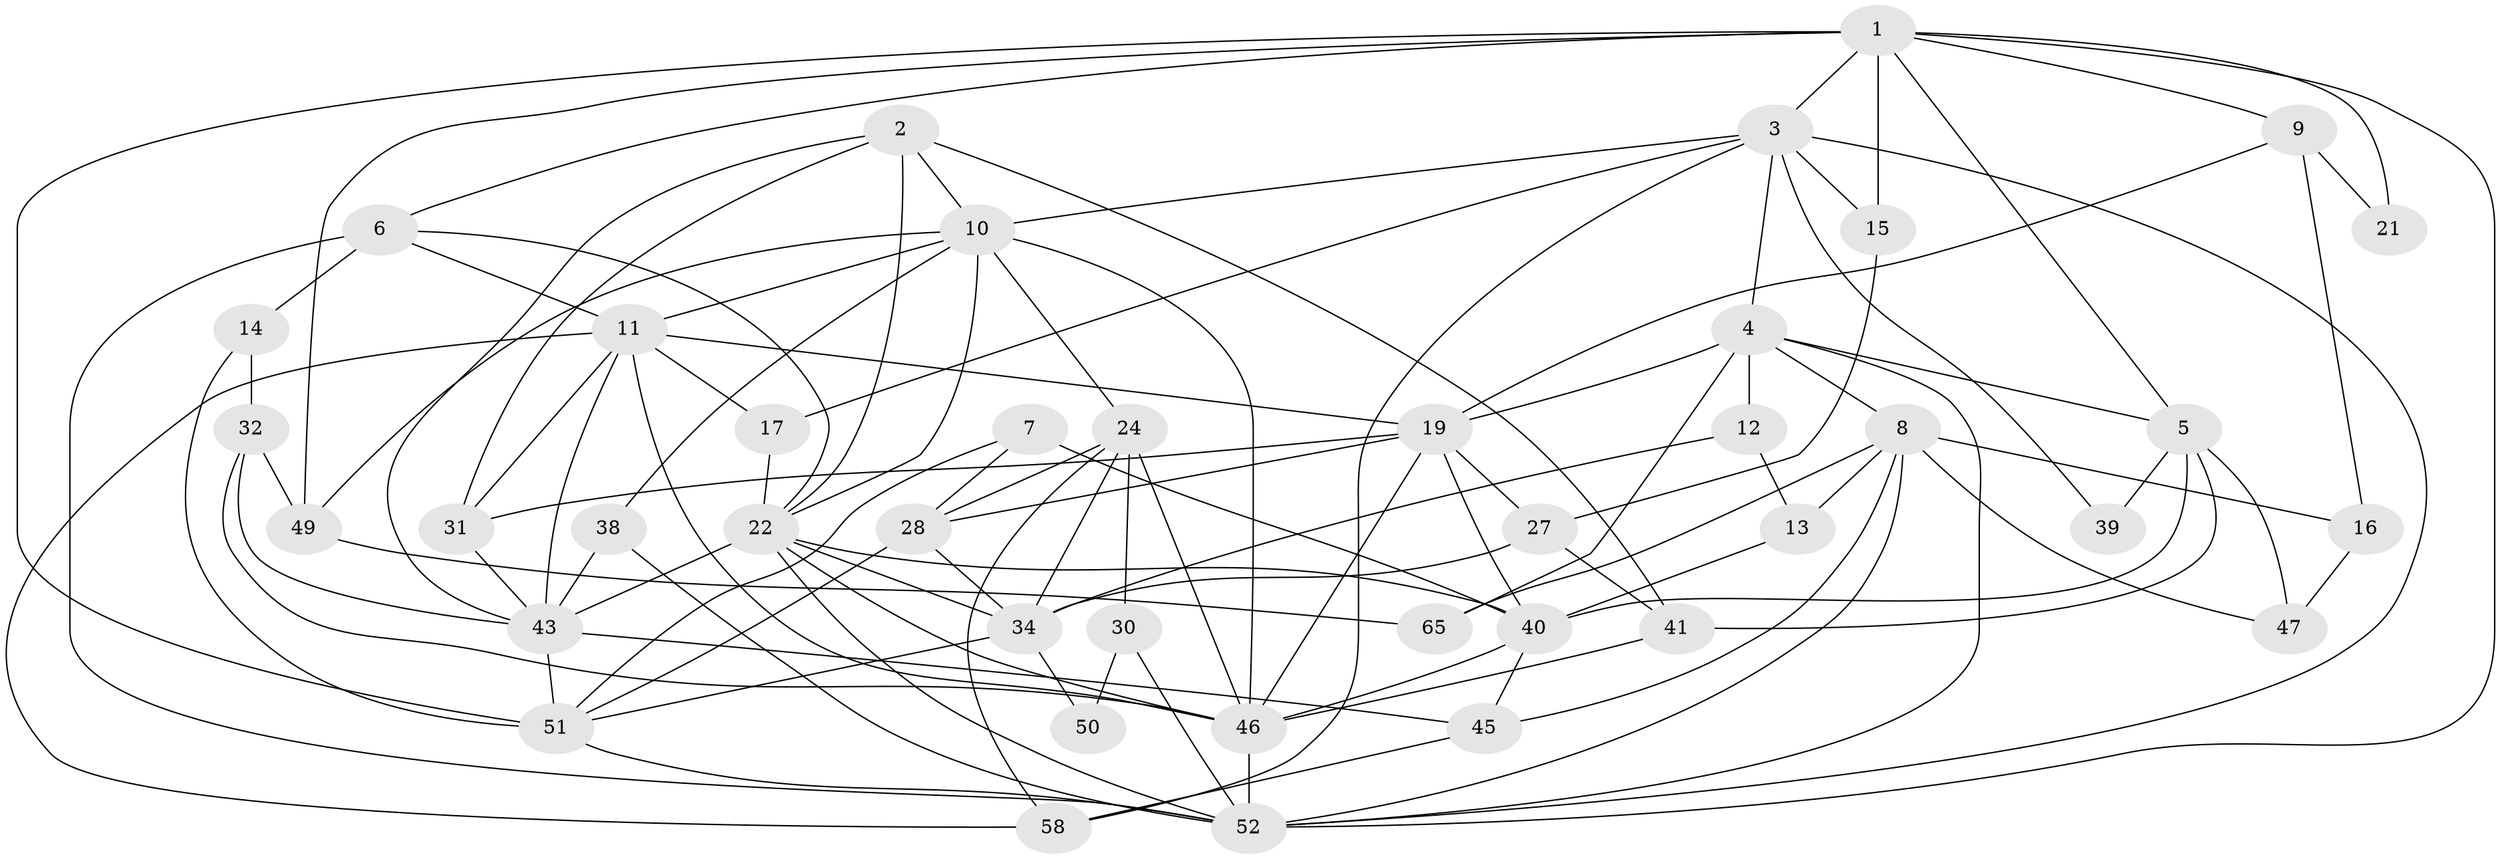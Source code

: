 // Generated by graph-tools (version 1.1) at 2025/23/03/03/25 07:23:59]
// undirected, 41 vertices, 105 edges
graph export_dot {
graph [start="1"]
  node [color=gray90,style=filled];
  1 [super="+29"];
  2 [super="+23"];
  3 [super="+56"];
  4 [super="+25"];
  5 [super="+53"];
  6 [super="+42"];
  7;
  8 [super="+64"];
  9 [super="+66"];
  10 [super="+18"];
  11 [super="+20"];
  12;
  13;
  14 [super="+35"];
  15 [super="+37"];
  16;
  17 [super="+36"];
  19 [super="+26"];
  21;
  22 [super="+33"];
  24 [super="+44"];
  27;
  28 [super="+59"];
  30;
  31;
  32;
  34 [super="+54"];
  38 [super="+48"];
  39;
  40 [super="+60"];
  41;
  43 [super="+61"];
  45;
  46 [super="+67"];
  47;
  49 [super="+62"];
  50;
  51 [super="+57"];
  52 [super="+55"];
  58 [super="+63"];
  65;
  1 -- 9;
  1 -- 49;
  1 -- 3;
  1 -- 51;
  1 -- 21;
  1 -- 5;
  1 -- 15;
  1 -- 52;
  1 -- 6;
  2 -- 10;
  2 -- 41;
  2 -- 43;
  2 -- 31;
  2 -- 22;
  3 -- 4;
  3 -- 58;
  3 -- 39;
  3 -- 15;
  3 -- 10;
  3 -- 52;
  3 -- 17;
  4 -- 5;
  4 -- 12;
  4 -- 65;
  4 -- 19;
  4 -- 52;
  4 -- 8;
  5 -- 40;
  5 -- 47;
  5 -- 41;
  5 -- 39;
  6 -- 14;
  6 -- 52;
  6 -- 11;
  6 -- 22;
  7 -- 51;
  7 -- 28;
  7 -- 40;
  8 -- 16;
  8 -- 47;
  8 -- 65;
  8 -- 13;
  8 -- 45;
  8 -- 52 [weight=2];
  9 -- 19;
  9 -- 16;
  9 -- 21;
  10 -- 38;
  10 -- 46;
  10 -- 49;
  10 -- 11;
  10 -- 24;
  10 -- 22;
  11 -- 31;
  11 -- 43;
  11 -- 46;
  11 -- 17;
  11 -- 19;
  11 -- 58;
  12 -- 13;
  12 -- 34;
  13 -- 40;
  14 -- 51;
  14 -- 32;
  15 -- 27;
  16 -- 47;
  17 -- 22;
  19 -- 31;
  19 -- 40;
  19 -- 46;
  19 -- 27;
  19 -- 28;
  22 -- 40;
  22 -- 46;
  22 -- 43;
  22 -- 52;
  22 -- 34;
  24 -- 28;
  24 -- 34;
  24 -- 30;
  24 -- 58;
  24 -- 46;
  27 -- 41;
  27 -- 34;
  28 -- 51;
  28 -- 34;
  30 -- 52;
  30 -- 50;
  31 -- 43;
  32 -- 43;
  32 -- 46;
  32 -- 49;
  34 -- 51 [weight=2];
  34 -- 50;
  38 -- 43;
  38 -- 52;
  40 -- 45;
  40 -- 46;
  41 -- 46;
  43 -- 51;
  43 -- 45;
  45 -- 58;
  46 -- 52;
  49 -- 65;
  51 -- 52;
}
